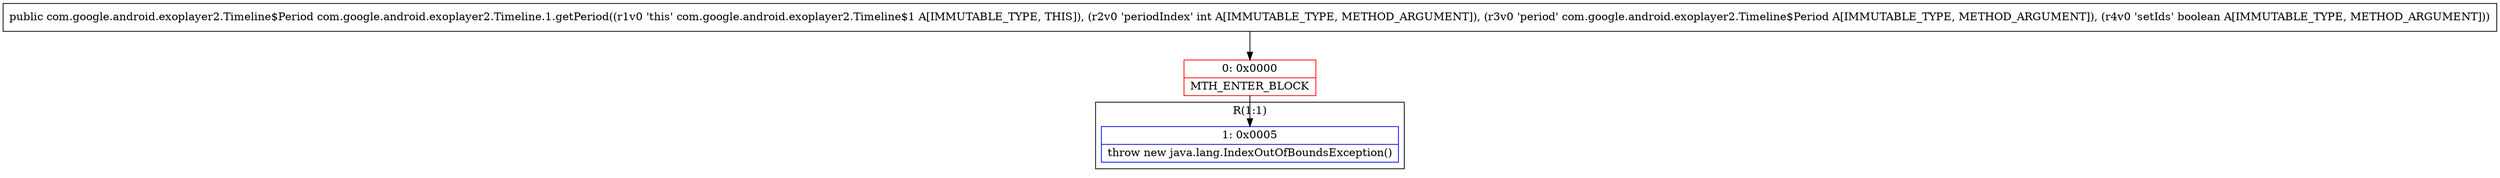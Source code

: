 digraph "CFG forcom.google.android.exoplayer2.Timeline.1.getPeriod(ILcom\/google\/android\/exoplayer2\/Timeline$Period;Z)Lcom\/google\/android\/exoplayer2\/Timeline$Period;" {
subgraph cluster_Region_1035049023 {
label = "R(1:1)";
node [shape=record,color=blue];
Node_1 [shape=record,label="{1\:\ 0x0005|throw new java.lang.IndexOutOfBoundsException()\l}"];
}
Node_0 [shape=record,color=red,label="{0\:\ 0x0000|MTH_ENTER_BLOCK\l}"];
MethodNode[shape=record,label="{public com.google.android.exoplayer2.Timeline$Period com.google.android.exoplayer2.Timeline.1.getPeriod((r1v0 'this' com.google.android.exoplayer2.Timeline$1 A[IMMUTABLE_TYPE, THIS]), (r2v0 'periodIndex' int A[IMMUTABLE_TYPE, METHOD_ARGUMENT]), (r3v0 'period' com.google.android.exoplayer2.Timeline$Period A[IMMUTABLE_TYPE, METHOD_ARGUMENT]), (r4v0 'setIds' boolean A[IMMUTABLE_TYPE, METHOD_ARGUMENT])) }"];
MethodNode -> Node_0;
Node_0 -> Node_1;
}

